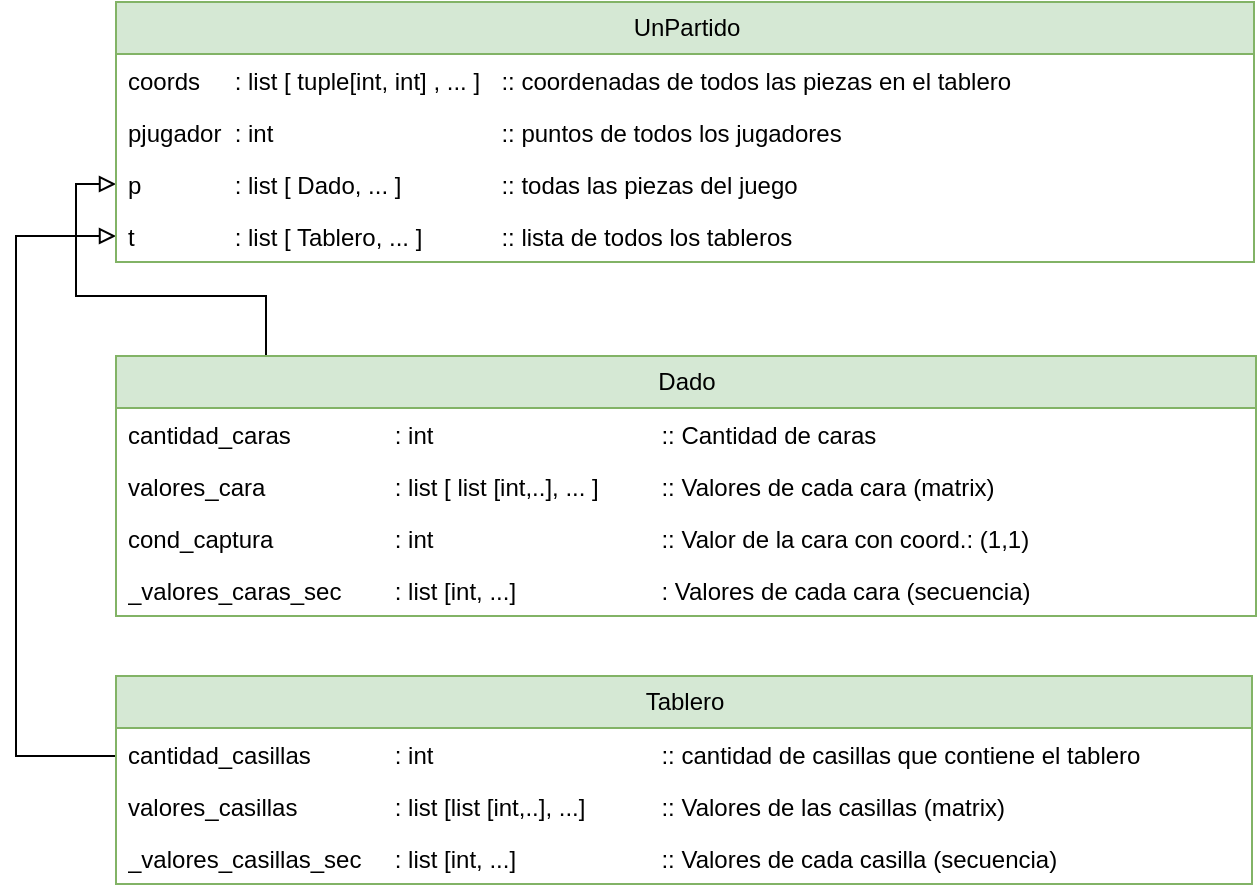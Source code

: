 <mxfile version="25.0.2" pages="2">
  <diagram id="Ar_hfRAvjxDhooHdTK4z" name="class-objetos">
    <mxGraphModel dx="1050" dy="621" grid="0" gridSize="10" guides="1" tooltips="1" connect="1" arrows="1" fold="1" page="1" pageScale="1" pageWidth="827" pageHeight="1169" math="0" shadow="0">
      <root>
        <mxCell id="0" />
        <mxCell id="1" parent="0" />
        <mxCell id="XEQX2UsKvUQV_wzyU-Jj-25" style="edgeStyle=orthogonalEdgeStyle;rounded=0;orthogonalLoop=1;jettySize=auto;html=1;entryX=0;entryY=0.5;entryDx=0;entryDy=0;endArrow=block;endFill=0;" edge="1" parent="1" source="2" target="21">
          <mxGeometry relative="1" as="geometry">
            <Array as="points">
              <mxPoint x="218" y="207" />
              <mxPoint x="123" y="207" />
              <mxPoint x="123" y="151" />
            </Array>
          </mxGeometry>
        </mxCell>
        <mxCell id="2" value="Dado" style="swimlane;fontStyle=0;childLayout=stackLayout;horizontal=1;startSize=26;fillColor=#d5e8d4;horizontalStack=0;resizeParent=1;resizeParentMax=0;resizeLast=0;collapsible=1;marginBottom=0;html=1;strokeColor=#82b366;" parent="1" vertex="1">
          <mxGeometry x="143" y="237" width="570" height="130" as="geometry">
            <mxRectangle x="400" y="80" width="70" height="30" as="alternateBounds" />
          </mxGeometry>
        </mxCell>
        <mxCell id="3" value="cantidad_caras&lt;span style=&quot;white-space: pre;&quot;&gt;&#x9;&lt;/span&gt;&lt;span style=&quot;white-space: pre;&quot;&gt;&#x9;&lt;/span&gt;: int&lt;span style=&quot;white-space: pre;&quot;&gt;&#x9;&lt;/span&gt;&lt;span style=&quot;white-space: pre;&quot;&gt;&#x9;&lt;span style=&quot;white-space: pre;&quot;&gt;&#x9;&lt;/span&gt;&lt;span style=&quot;white-space: pre;&quot;&gt;&#x9;&lt;span style=&quot;white-space: pre;&quot;&gt;&#x9;&lt;/span&gt;&lt;/span&gt;&lt;/span&gt;:: Cantidad de caras" style="text;strokeColor=none;fillColor=none;align=left;verticalAlign=top;spacingLeft=4;spacingRight=4;overflow=hidden;rotatable=0;points=[[0,0.5],[1,0.5]];portConstraint=eastwest;whiteSpace=wrap;html=1;" parent="2" vertex="1">
          <mxGeometry y="26" width="570" height="26" as="geometry" />
        </mxCell>
        <mxCell id="17" value="valores_cara&lt;span style=&quot;white-space: pre;&quot;&gt;&#x9;&lt;/span&gt;&lt;span style=&quot;white-space: pre;&quot;&gt;&#x9;&lt;/span&gt;&lt;span style=&quot;white-space: pre;&quot;&gt;&#x9;&lt;/span&gt;: list [ list [int,..], ... ]&lt;span style=&quot;white-space: pre;&quot;&gt;&#x9;&lt;/span&gt;&lt;span style=&quot;white-space: pre;&quot;&gt;&#x9;&lt;/span&gt;:: Valores de cada cara (matrix)" style="text;strokeColor=none;fillColor=none;align=left;verticalAlign=top;spacingLeft=4;spacingRight=4;overflow=hidden;rotatable=0;points=[[0,0.5],[1,0.5]];portConstraint=eastwest;whiteSpace=wrap;html=1;" parent="2" vertex="1">
          <mxGeometry y="52" width="570" height="26" as="geometry" />
        </mxCell>
        <mxCell id="4" value="cond_captura&lt;span style=&quot;white-space: pre;&quot;&gt;&#x9;&lt;/span&gt;&lt;span style=&quot;white-space: pre;&quot;&gt;&#x9;&lt;/span&gt;&lt;span style=&quot;white-space: pre;&quot;&gt;&#x9;&lt;/span&gt;: int&lt;span style=&quot;white-space: pre;&quot;&gt;&#x9;&lt;/span&gt;&lt;span style=&quot;white-space: pre;&quot;&gt;&#x9;&lt;/span&gt;&lt;span style=&quot;white-space: pre;&quot;&gt;&#x9;&lt;/span&gt;&lt;span style=&quot;white-space: pre;&quot;&gt;&#x9;&lt;/span&gt;&lt;span style=&quot;white-space: pre;&quot;&gt;&#x9;&lt;/span&gt;:: Valor de la cara con coord.: (1,1)" style="text;strokeColor=none;fillColor=none;align=left;verticalAlign=top;spacingLeft=4;spacingRight=4;overflow=hidden;rotatable=0;points=[[0,0.5],[1,0.5]];portConstraint=eastwest;whiteSpace=wrap;html=1;" parent="2" vertex="1">
          <mxGeometry y="78" width="570" height="26" as="geometry" />
        </mxCell>
        <mxCell id="5" value="_valores_caras_sec&lt;span style=&quot;white-space: pre;&quot;&gt;&#x9;&lt;/span&gt;: list [int, ...]&lt;span style=&quot;white-space: pre;&quot;&gt;&#x9;&lt;/span&gt;&lt;span style=&quot;white-space: pre;&quot;&gt;&#x9;&lt;/span&gt;&lt;span style=&quot;white-space: pre;&quot;&gt;&#x9;&lt;/span&gt;: Valores de cada cara (secuencia)" style="text;strokeColor=none;fillColor=none;align=left;verticalAlign=top;spacingLeft=4;spacingRight=4;overflow=hidden;rotatable=0;points=[[0,0.5],[1,0.5]];portConstraint=eastwest;whiteSpace=wrap;html=1;" parent="2" vertex="1">
          <mxGeometry y="104" width="570" height="26" as="geometry" />
        </mxCell>
        <mxCell id="-bd3VL_4C-nAeF9gFQpp-23" style="edgeStyle=orthogonalEdgeStyle;rounded=0;orthogonalLoop=1;jettySize=auto;html=1;entryX=0;entryY=0.5;entryDx=0;entryDy=0;endArrow=block;endFill=0;" edge="1" parent="1" source="6" target="22">
          <mxGeometry relative="1" as="geometry">
            <Array as="points">
              <mxPoint x="93" y="437" />
              <mxPoint x="93" y="177" />
            </Array>
          </mxGeometry>
        </mxCell>
        <mxCell id="6" value="Tablero" style="swimlane;fontStyle=0;childLayout=stackLayout;horizontal=1;startSize=26;fillColor=#d5e8d4;horizontalStack=0;resizeParent=1;resizeParentMax=0;resizeLast=0;collapsible=1;marginBottom=0;html=1;strokeColor=#82b366;" parent="1" vertex="1">
          <mxGeometry x="143" y="397" width="568" height="104" as="geometry">
            <mxRectangle x="320" y="200" width="80" height="30" as="alternateBounds" />
          </mxGeometry>
        </mxCell>
        <mxCell id="7" value="cantidad_casillas&lt;span style=&quot;white-space: pre;&quot;&gt;&#x9;&lt;/span&gt;&lt;span style=&quot;white-space: pre;&quot;&gt;&#x9;&lt;/span&gt;: int&lt;span style=&quot;white-space: pre;&quot;&gt;&#x9;&lt;/span&gt;&lt;span style=&quot;white-space: pre;&quot;&gt;&#x9;&lt;/span&gt;&lt;span style=&quot;white-space: pre;&quot;&gt;&#x9;&lt;span style=&quot;white-space: pre;&quot;&gt;&#x9;&lt;/span&gt;&lt;span style=&quot;white-space: pre;&quot;&gt;&#x9;&lt;/span&gt;&lt;/span&gt;:: cantidad de casillas que contiene el tablero" style="text;strokeColor=none;fillColor=none;align=left;verticalAlign=top;spacingLeft=4;spacingRight=4;overflow=hidden;rotatable=0;points=[[0,0.5],[1,0.5]];portConstraint=eastwest;whiteSpace=wrap;html=1;" parent="6" vertex="1">
          <mxGeometry y="26" width="568" height="26" as="geometry" />
        </mxCell>
        <mxCell id="8" value="valores_casillas&lt;span style=&quot;white-space: pre;&quot;&gt;&#x9;&lt;/span&gt;&lt;span style=&quot;white-space: pre;&quot;&gt;&#x9;&lt;/span&gt;: list [list [int,..], ...]&lt;span style=&quot;white-space: pre;&quot;&gt;&#x9;&lt;/span&gt;&lt;span style=&quot;white-space: pre;&quot;&gt;&#x9;&lt;/span&gt;:: Valores de las casillas (matrix)" style="text;strokeColor=none;fillColor=none;align=left;verticalAlign=top;spacingLeft=4;spacingRight=4;overflow=hidden;rotatable=0;points=[[0,0.5],[1,0.5]];portConstraint=eastwest;whiteSpace=wrap;html=1;" parent="6" vertex="1">
          <mxGeometry y="52" width="568" height="26" as="geometry" />
        </mxCell>
        <mxCell id="9" value="_valores_casillas_sec&lt;span style=&quot;white-space: pre;&quot;&gt;&#x9;&lt;/span&gt;: list [int, ...]&lt;span style=&quot;white-space: pre;&quot;&gt;&#x9;&lt;/span&gt;&lt;span style=&quot;white-space: pre;&quot;&gt;&#x9;&lt;/span&gt;&lt;span style=&quot;white-space: pre;&quot;&gt;&#x9;&lt;/span&gt;:: Valores de cada casilla (secuencia)" style="text;strokeColor=none;fillColor=none;align=left;verticalAlign=top;spacingLeft=4;spacingRight=4;overflow=hidden;rotatable=0;points=[[0,0.5],[1,0.5]];portConstraint=eastwest;whiteSpace=wrap;html=1;" parent="6" vertex="1">
          <mxGeometry y="78" width="568" height="26" as="geometry" />
        </mxCell>
        <mxCell id="18" value="UnPartido" style="swimlane;fontStyle=0;childLayout=stackLayout;horizontal=1;startSize=26;fillColor=#d5e8d4;horizontalStack=0;resizeParent=1;resizeParentMax=0;resizeLast=0;collapsible=1;marginBottom=0;html=1;rotation=0;strokeColor=#82b366;" parent="1" vertex="1">
          <mxGeometry x="143" y="60" width="569" height="130" as="geometry">
            <mxRectangle x="143" y="60" width="90" height="30" as="alternateBounds" />
          </mxGeometry>
        </mxCell>
        <mxCell id="19" value="coords&lt;span style=&quot;white-space: pre;&quot;&gt;&#x9;&lt;/span&gt;: list [ tuple[int, int] , ... ]&amp;nbsp;&lt;span style=&quot;white-space: pre;&quot;&gt;&#x9;&lt;/span&gt;:: coordenadas de todos las piezas en el tablero" style="text;strokeColor=none;fillColor=none;align=left;verticalAlign=top;spacingLeft=4;spacingRight=4;overflow=hidden;rotatable=0;points=[[0,0.5],[1,0.5]];portConstraint=eastwest;whiteSpace=wrap;html=1;rotation=0;" parent="18" vertex="1">
          <mxGeometry y="26" width="569" height="26" as="geometry" />
        </mxCell>
        <mxCell id="20" value="pjugador&lt;span style=&quot;white-space: pre;&quot;&gt;&#x9;&lt;/span&gt;: int &lt;span style=&quot;white-space: pre;&quot;&gt;&#x9;&lt;/span&gt;&lt;span style=&quot;white-space: pre;&quot;&gt;&#x9;&lt;/span&gt;&lt;span style=&quot;white-space: pre;&quot;&gt;&#x9;&lt;/span&gt;&lt;span style=&quot;white-space: pre;&quot;&gt;&#x9;&lt;/span&gt;&lt;span style=&quot;white-space: pre;&quot;&gt;&#x9;&lt;/span&gt;:: puntos de todos los jugadores" style="text;strokeColor=none;fillColor=none;align=left;verticalAlign=top;spacingLeft=4;spacingRight=4;overflow=hidden;rotatable=0;points=[[0,0.5],[1,0.5]];portConstraint=eastwest;whiteSpace=wrap;html=1;rotation=0;" parent="18" vertex="1">
          <mxGeometry y="52" width="569" height="26" as="geometry" />
        </mxCell>
        <mxCell id="21" value="p&lt;span style=&quot;white-space: pre;&quot;&gt;&#x9;&lt;/span&gt;&lt;span style=&quot;white-space: pre;&quot;&gt;&#x9;&lt;/span&gt;: list [ Dado, ... ] &lt;span style=&quot;white-space: pre;&quot;&gt;&#x9;&lt;/span&gt;&lt;span style=&quot;white-space: pre;&quot;&gt;&#x9;&lt;/span&gt;:: todas las piezas del juego" style="text;strokeColor=none;fillColor=none;align=left;verticalAlign=top;spacingLeft=4;spacingRight=4;overflow=hidden;rotatable=0;points=[[0,0.5],[1,0.5]];portConstraint=eastwest;whiteSpace=wrap;html=1;rotation=0;" parent="18" vertex="1">
          <mxGeometry y="78" width="569" height="26" as="geometry" />
        </mxCell>
        <mxCell id="22" value="t&lt;span style=&quot;white-space: pre;&quot;&gt;&#x9;&lt;/span&gt;&lt;span style=&quot;white-space: pre;&quot;&gt;&#x9;&lt;/span&gt;: list [ Tablero, ... ]&lt;span style=&quot;white-space: pre;&quot;&gt;&#x9;&lt;span style=&quot;white-space: pre;&quot;&gt;&#x9;&lt;/span&gt;&lt;/span&gt;:: lista de todos los tableros" style="text;strokeColor=none;fillColor=none;align=left;verticalAlign=top;spacingLeft=4;spacingRight=4;overflow=hidden;rotatable=0;points=[[0,0.5],[1,0.5]];portConstraint=eastwest;whiteSpace=wrap;html=1;rotation=0;" parent="18" vertex="1">
          <mxGeometry y="104" width="569" height="26" as="geometry" />
        </mxCell>
      </root>
    </mxGraphModel>
  </diagram>
  <diagram id="gZTBDW8xQR3luonqXIQT" name="Dado">
    <mxGraphModel dx="1260" dy="745" grid="1" gridSize="10" guides="1" tooltips="1" connect="1" arrows="1" fold="1" page="1" pageScale="1" pageWidth="827" pageHeight="1169" math="0" shadow="0">
      <root>
        <mxCell id="0" />
        <mxCell id="1" parent="0" />
        <mxCell id="jwAykAGLhi1wadM66_wz-1" value="Dado" style="swimlane;fontStyle=0;childLayout=stackLayout;horizontal=1;startSize=26;fillColor=#d5e8d4;horizontalStack=0;resizeParent=1;resizeParentMax=0;resizeLast=0;collapsible=1;marginBottom=0;html=1;strokeColor=#82b366;" vertex="1" parent="1">
          <mxGeometry x="120" y="80" width="150" height="130" as="geometry">
            <mxRectangle x="400" y="80" width="70" height="30" as="alternateBounds" />
          </mxGeometry>
        </mxCell>
        <mxCell id="jwAykAGLhi1wadM66_wz-2" value="cantidad_caras" style="text;strokeColor=none;fillColor=none;align=left;verticalAlign=top;spacingLeft=4;spacingRight=4;overflow=hidden;rotatable=0;points=[[0,0.5],[1,0.5]];portConstraint=eastwest;whiteSpace=wrap;html=1;" vertex="1" parent="jwAykAGLhi1wadM66_wz-1">
          <mxGeometry y="26" width="150" height="26" as="geometry" />
        </mxCell>
        <mxCell id="jwAykAGLhi1wadM66_wz-3" value="valores_cara" style="text;strokeColor=none;fillColor=none;align=left;verticalAlign=top;spacingLeft=4;spacingRight=4;overflow=hidden;rotatable=0;points=[[0,0.5],[1,0.5]];portConstraint=eastwest;whiteSpace=wrap;html=1;" vertex="1" parent="jwAykAGLhi1wadM66_wz-1">
          <mxGeometry y="52" width="150" height="26" as="geometry" />
        </mxCell>
        <mxCell id="jwAykAGLhi1wadM66_wz-4" value="cond_captura" style="text;strokeColor=none;fillColor=none;align=left;verticalAlign=top;spacingLeft=4;spacingRight=4;overflow=hidden;rotatable=0;points=[[0,0.5],[1,0.5]];portConstraint=eastwest;whiteSpace=wrap;html=1;" vertex="1" parent="jwAykAGLhi1wadM66_wz-1">
          <mxGeometry y="78" width="150" height="26" as="geometry" />
        </mxCell>
        <mxCell id="jwAykAGLhi1wadM66_wz-5" value="_valores_caras_sec" style="text;strokeColor=none;fillColor=none;align=left;verticalAlign=top;spacingLeft=4;spacingRight=4;overflow=hidden;rotatable=0;points=[[0,0.5],[1,0.5]];portConstraint=eastwest;whiteSpace=wrap;html=1;" vertex="1" parent="jwAykAGLhi1wadM66_wz-1">
          <mxGeometry y="104" width="150" height="26" as="geometry" />
        </mxCell>
      </root>
    </mxGraphModel>
  </diagram>
</mxfile>
